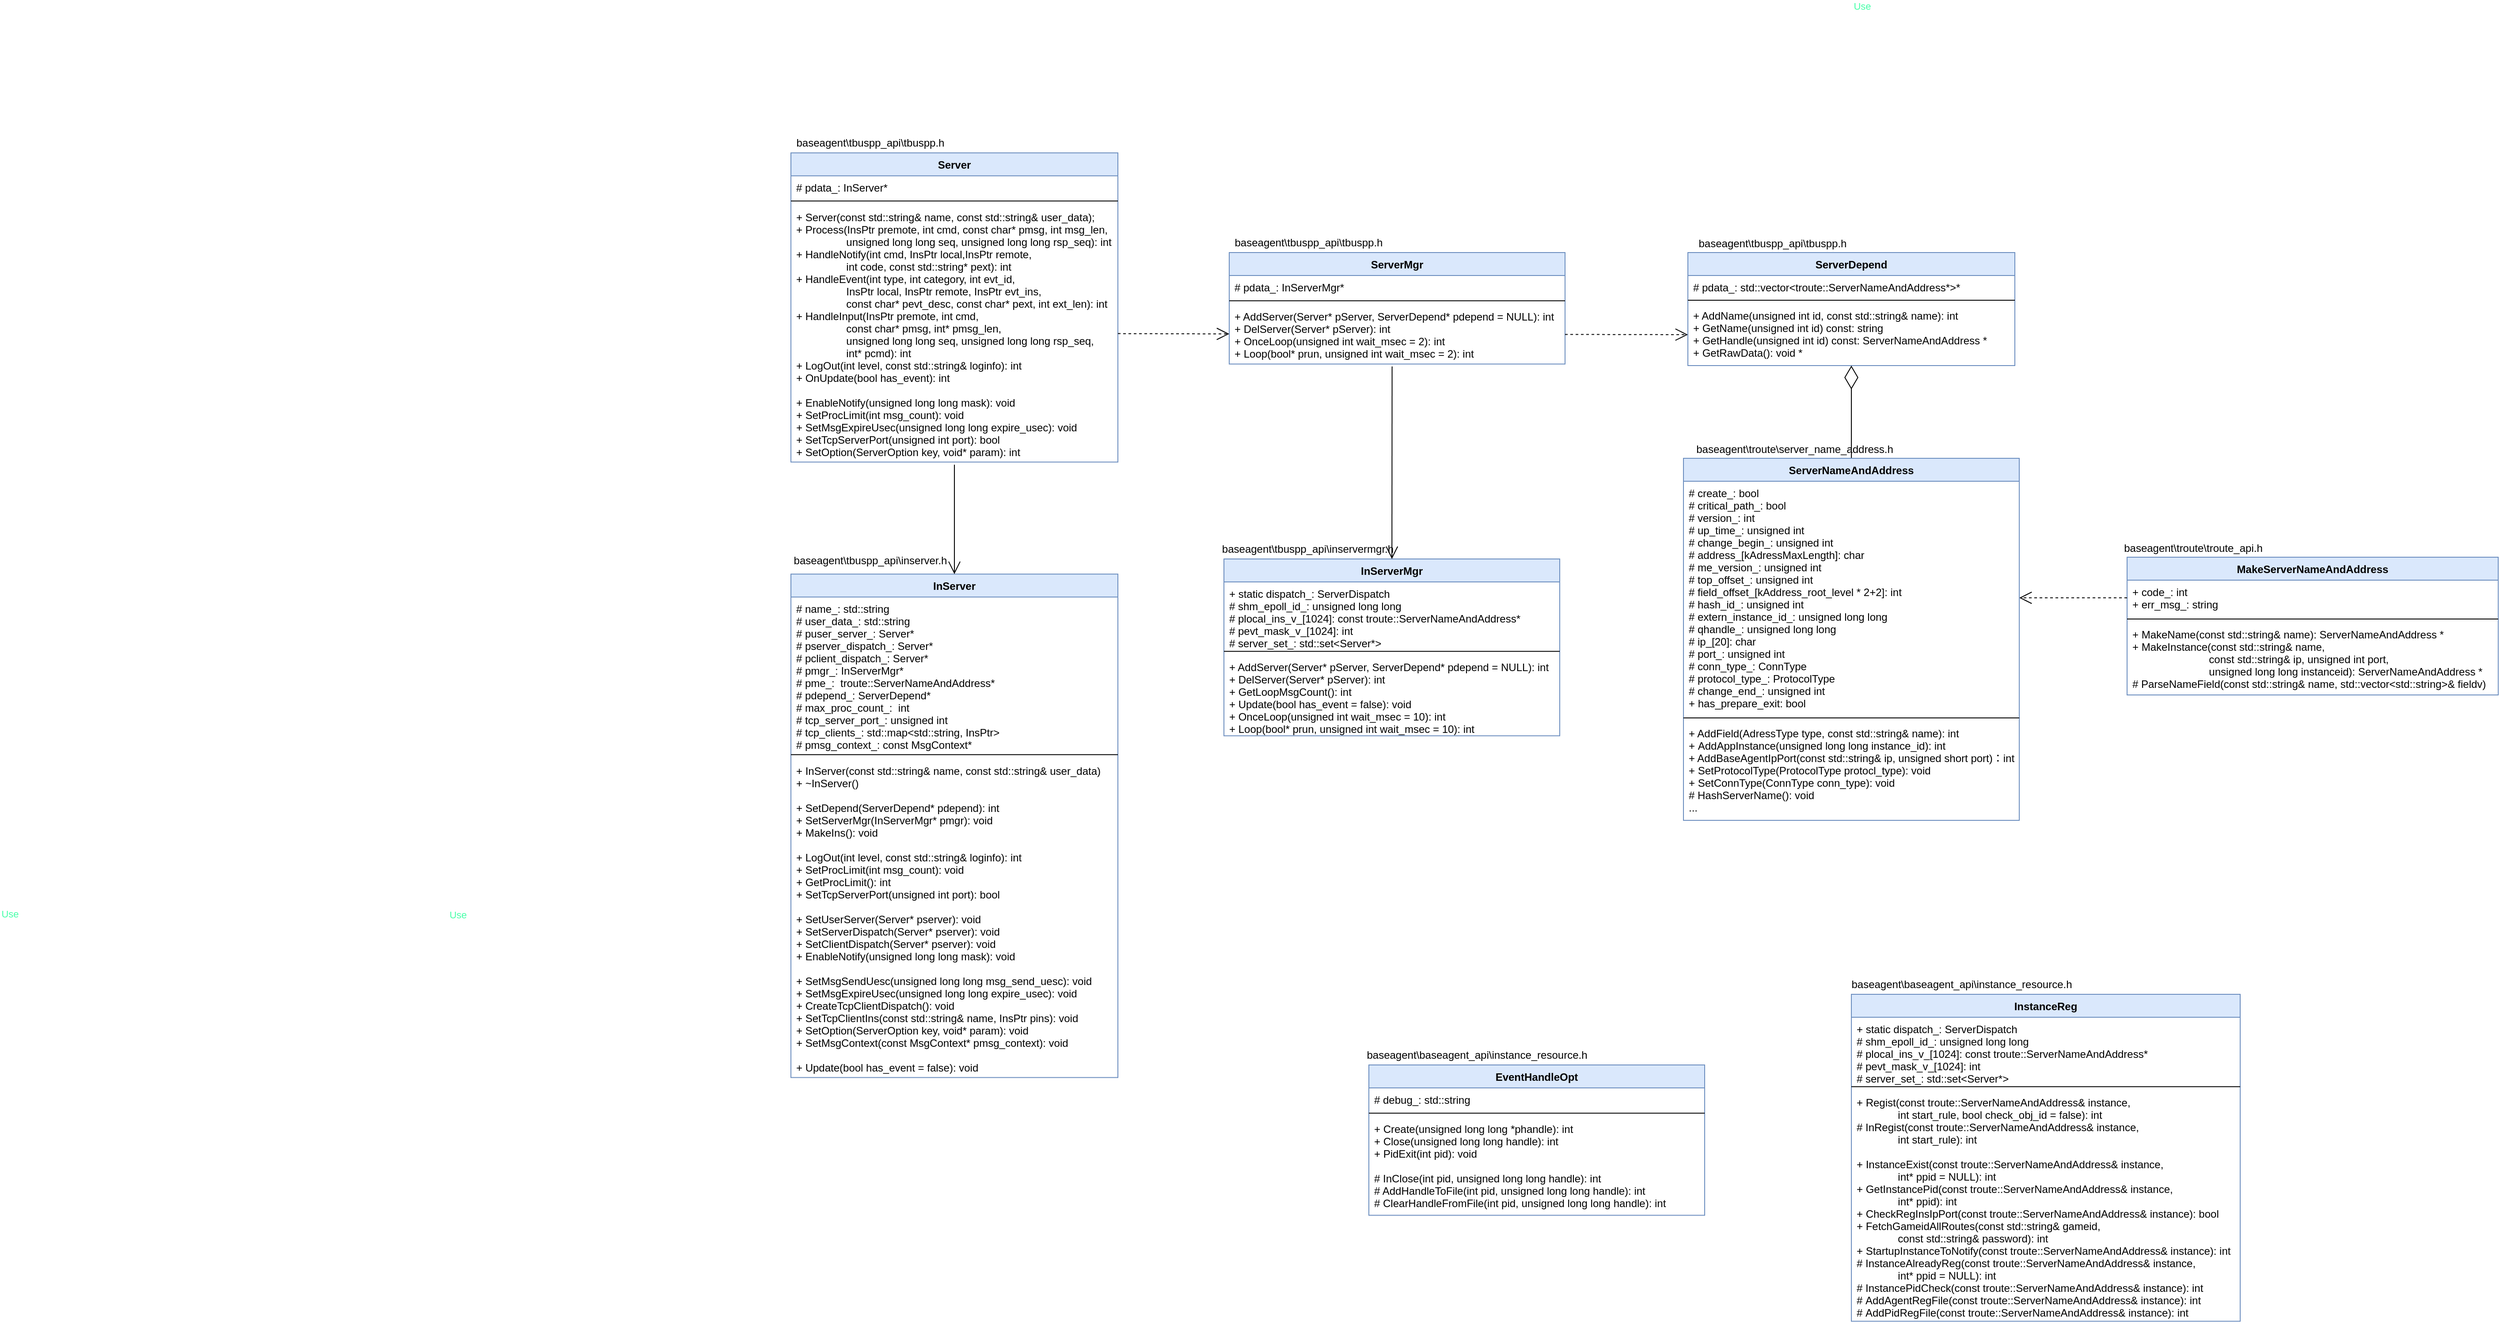 <mxfile version="12.2.9" type="github" pages="1">
  <diagram id="DeTcR2ddXe0aXChrnhDB" name="Page-1">
    <mxGraphModel dx="1635" dy="1588" grid="1" gridSize="10" guides="1" tooltips="1" connect="1" arrows="1" fold="1" page="1" pageScale="1" pageWidth="827" pageHeight="1169" math="0" shadow="0">
      <root>
        <mxCell id="0"/>
        <mxCell id="1" parent="0"/>
        <mxCell id="Zlj-ud3cJdW0BJ65da6C-6" value="" style="group" parent="1" vertex="1" connectable="0">
          <mxGeometry x="1641" y="383" width="370" height="148" as="geometry"/>
        </mxCell>
        <mxCell id="juWBPiS8LpCrzN6CJ-U1-1" value="ServerDepend" style="swimlane;fontStyle=1;align=center;verticalAlign=top;childLayout=stackLayout;horizontal=1;startSize=26;horizontalStack=0;resizeParent=1;resizeParentMax=0;resizeLast=0;collapsible=1;marginBottom=0;fillColor=#dae8fc;strokeColor=#6c8ebf;" parent="Zlj-ud3cJdW0BJ65da6C-6" vertex="1">
          <mxGeometry x="-6" y="20" width="370" height="128" as="geometry"/>
        </mxCell>
        <mxCell id="juWBPiS8LpCrzN6CJ-U1-2" value="# pdata_: std::vector&lt;troute::ServerNameAndAddress*&gt;*" style="text;align=left;verticalAlign=top;spacingLeft=4;spacingRight=4;overflow=hidden;rotatable=0;points=[[0,0.5],[1,0.5]];portConstraint=eastwest;" parent="juWBPiS8LpCrzN6CJ-U1-1" vertex="1">
          <mxGeometry y="26" width="370" height="24" as="geometry"/>
        </mxCell>
        <mxCell id="juWBPiS8LpCrzN6CJ-U1-3" value="" style="line;strokeWidth=1;fillColor=none;align=left;verticalAlign=middle;spacingTop=-1;spacingLeft=3;spacingRight=3;rotatable=0;labelPosition=right;points=[];portConstraint=eastwest;" parent="juWBPiS8LpCrzN6CJ-U1-1" vertex="1">
          <mxGeometry y="50" width="370" height="8" as="geometry"/>
        </mxCell>
        <mxCell id="juWBPiS8LpCrzN6CJ-U1-4" value="+ AddName(unsigned int id, const std::string&amp; name): int &#xa;+ GetName(unsigned int id) const: string&#xa;+ GetHandle(unsigned int id) const: ServerNameAndAddress *&#xa;+ GetRawData(): void *" style="text;align=left;verticalAlign=top;spacingLeft=4;spacingRight=4;overflow=hidden;rotatable=0;points=[[0,0.5],[1,0.5]];portConstraint=eastwest;" parent="juWBPiS8LpCrzN6CJ-U1-1" vertex="1">
          <mxGeometry y="58" width="370" height="70" as="geometry"/>
        </mxCell>
        <mxCell id="juWBPiS8LpCrzN6CJ-U1-5" value="baseagent\tbuspp_api\tbuspp.h" style="text;html=1;strokeColor=none;fillColor=none;align=center;verticalAlign=middle;whiteSpace=wrap;rounded=0;" parent="Zlj-ud3cJdW0BJ65da6C-6" vertex="1">
          <mxGeometry width="180" height="20" as="geometry"/>
        </mxCell>
        <mxCell id="Zlj-ud3cJdW0BJ65da6C-8" value="" style="group" parent="1" vertex="1" connectable="0">
          <mxGeometry x="2122" y="728" width="430" height="170" as="geometry"/>
        </mxCell>
        <mxCell id="Zlj-ud3cJdW0BJ65da6C-1" value="MakeServerNameAndAddress" style="swimlane;fontStyle=1;align=center;verticalAlign=top;childLayout=stackLayout;horizontal=1;startSize=26;horizontalStack=0;resizeParent=1;resizeParentMax=0;resizeLast=0;collapsible=1;marginBottom=0;fillColor=#dae8fc;strokeColor=#6c8ebf;" parent="Zlj-ud3cJdW0BJ65da6C-8" vertex="1">
          <mxGeometry x="10" y="20" width="420" height="156" as="geometry"/>
        </mxCell>
        <mxCell id="Zlj-ud3cJdW0BJ65da6C-2" value="+ code_: int&#xa;+ err_msg_: string" style="text;align=left;verticalAlign=top;spacingLeft=4;spacingRight=4;overflow=hidden;rotatable=0;points=[[0,0.5],[1,0.5]];portConstraint=eastwest;" parent="Zlj-ud3cJdW0BJ65da6C-1" vertex="1">
          <mxGeometry y="26" width="420" height="40" as="geometry"/>
        </mxCell>
        <mxCell id="Zlj-ud3cJdW0BJ65da6C-3" value="" style="line;strokeWidth=1;fillColor=none;align=left;verticalAlign=middle;spacingTop=-1;spacingLeft=3;spacingRight=3;rotatable=0;labelPosition=right;points=[];portConstraint=eastwest;" parent="Zlj-ud3cJdW0BJ65da6C-1" vertex="1">
          <mxGeometry y="66" width="420" height="8" as="geometry"/>
        </mxCell>
        <mxCell id="Zlj-ud3cJdW0BJ65da6C-4" value="+ MakeName(const std::string&amp; name): ServerNameAndAddress *&#xa;+ MakeInstance(const std::string&amp; name, &#xa;                          const std::string&amp; ip, unsigned int port, &#xa;                          unsigned long long instanceid): ServerNameAndAddress *&#xa;# ParseNameField(const std::string&amp; name, std::vector&lt;std::string&gt;&amp; fieldv)" style="text;align=left;verticalAlign=top;spacingLeft=4;spacingRight=4;overflow=hidden;rotatable=0;points=[[0,0.5],[1,0.5]];portConstraint=eastwest;" parent="Zlj-ud3cJdW0BJ65da6C-1" vertex="1">
          <mxGeometry y="74" width="420" height="82" as="geometry"/>
        </mxCell>
        <mxCell id="Zlj-ud3cJdW0BJ65da6C-5" value="baseagent\troute\troute_api.h" style="text;html=1;strokeColor=none;fillColor=none;align=center;verticalAlign=middle;whiteSpace=wrap;rounded=0;" parent="Zlj-ud3cJdW0BJ65da6C-8" vertex="1">
          <mxGeometry width="170" height="20" as="geometry"/>
        </mxCell>
        <mxCell id="Zlj-ud3cJdW0BJ65da6C-9" value="Use" style="endArrow=open;endSize=12;dashed=1;html=1;fontColor=#45FFA8;exitX=0;exitY=0.5;exitDx=0;exitDy=0;entryX=1;entryY=0.5;entryDx=0;entryDy=0;" parent="1" source="Zlj-ud3cJdW0BJ65da6C-2" target="juWBPiS8LpCrzN6CJ-U1-17" edge="1">
          <mxGeometry x="-1" y="-587" width="160" relative="1" as="geometry">
            <mxPoint x="1550" y="720" as="sourcePoint"/>
            <mxPoint x="1630" y="720" as="targetPoint"/>
            <mxPoint x="-300" y="-83" as="offset"/>
          </mxGeometry>
        </mxCell>
        <mxCell id="Zlj-ud3cJdW0BJ65da6C-16" value="" style="endArrow=diamondThin;endFill=0;endSize=24;html=1;fontColor=#45FFA8;exitX=0.5;exitY=0;exitDx=0;exitDy=0;" parent="1" source="juWBPiS8LpCrzN6CJ-U1-16" target="juWBPiS8LpCrzN6CJ-U1-4" edge="1">
          <mxGeometry width="160" relative="1" as="geometry">
            <mxPoint x="1961" y="540" as="sourcePoint"/>
            <mxPoint x="1961" y="636" as="targetPoint"/>
          </mxGeometry>
        </mxCell>
        <mxCell id="Zlj-ud3cJdW0BJ65da6C-17" value="" style="group" parent="1" vertex="1" connectable="0">
          <mxGeometry x="620" y="267" width="370" height="373.071" as="geometry"/>
        </mxCell>
        <mxCell id="Zlj-ud3cJdW0BJ65da6C-18" value="Server" style="swimlane;fontStyle=1;align=center;verticalAlign=top;childLayout=stackLayout;horizontal=1;startSize=26;horizontalStack=0;resizeParent=1;resizeParentMax=0;resizeLast=0;collapsible=1;marginBottom=0;fillColor=#dae8fc;strokeColor=#6c8ebf;" parent="Zlj-ud3cJdW0BJ65da6C-17" vertex="1">
          <mxGeometry y="23.071" width="370" height="350.229" as="geometry"/>
        </mxCell>
        <mxCell id="Zlj-ud3cJdW0BJ65da6C-19" value="# pdata_: InServer*" style="text;align=left;verticalAlign=top;spacingLeft=4;spacingRight=4;overflow=hidden;rotatable=0;points=[[0,0.5],[1,0.5]];portConstraint=eastwest;" parent="Zlj-ud3cJdW0BJ65da6C-18" vertex="1">
          <mxGeometry y="26" width="370" height="24" as="geometry"/>
        </mxCell>
        <mxCell id="Zlj-ud3cJdW0BJ65da6C-20" value="" style="line;strokeWidth=1;fillColor=none;align=left;verticalAlign=middle;spacingTop=-1;spacingLeft=3;spacingRight=3;rotatable=0;labelPosition=right;points=[];portConstraint=eastwest;" parent="Zlj-ud3cJdW0BJ65da6C-18" vertex="1">
          <mxGeometry y="50" width="370" height="9.229" as="geometry"/>
        </mxCell>
        <mxCell id="Zlj-ud3cJdW0BJ65da6C-21" value="+ Server(const std::string&amp; name, const std::string&amp; user_data);&#xa;+ Process(InsPtr premote, int cmd, const char* pmsg, int msg_len,&#xa;                 unsigned long long seq, unsigned long long rsp_seq): int &#xa;+ HandleNotify(int cmd, InsPtr local,InsPtr remote,&#xa;                 int code, const std::string* pext): int&#xa;+ HandleEvent(int type, int category, int evt_id,&#xa;                 InsPtr local, InsPtr remote, InsPtr evt_ins,&#xa;                 const char* pevt_desc, const char* pext, int ext_len): int&#xa;+ HandleInput(InsPtr premote, int cmd, &#xa;                 const char* pmsg, int* pmsg_len,&#xa;                 unsigned long long seq, unsigned long long rsp_seq, &#xa;                 int* pcmd): int&#xa;+ LogOut(int level, const std::string&amp; loginfo): int&#xa;+ OnUpdate(bool has_event): int&#xa;&#xa;+ EnableNotify(unsigned long long mask): void&#xa;+ SetProcLimit(int msg_count): void&#xa;+ SetMsgExpireUsec(unsigned long long expire_usec): void&#xa;+ SetTcpServerPort(unsigned int port): bool&#xa;+ SetOption(ServerOption key, void* param): int" style="text;align=left;verticalAlign=top;spacingLeft=4;spacingRight=4;overflow=hidden;rotatable=0;points=[[0,0.5],[1,0.5]];portConstraint=eastwest;" parent="Zlj-ud3cJdW0BJ65da6C-18" vertex="1">
          <mxGeometry y="59.229" width="370" height="291" as="geometry"/>
        </mxCell>
        <mxCell id="Zlj-ud3cJdW0BJ65da6C-22" value="baseagent\tbuspp_api\tbuspp.h" style="text;html=1;strokeColor=none;fillColor=none;align=center;verticalAlign=middle;whiteSpace=wrap;rounded=0;" parent="Zlj-ud3cJdW0BJ65da6C-17" vertex="1">
          <mxGeometry width="180" height="23.071" as="geometry"/>
        </mxCell>
        <mxCell id="Zlj-ud3cJdW0BJ65da6C-35" value="" style="group" parent="1" vertex="1" connectable="0">
          <mxGeometry x="1116" y="380" width="380" height="149.229" as="geometry"/>
        </mxCell>
        <mxCell id="Zlj-ud3cJdW0BJ65da6C-30" value="ServerMgr" style="swimlane;fontStyle=1;align=center;verticalAlign=top;childLayout=stackLayout;horizontal=1;startSize=26;horizontalStack=0;resizeParent=1;resizeParentMax=0;resizeLast=0;collapsible=1;marginBottom=0;fillColor=#dae8fc;strokeColor=#6c8ebf;" parent="Zlj-ud3cJdW0BJ65da6C-35" vertex="1">
          <mxGeometry y="23" width="380" height="126.229" as="geometry"/>
        </mxCell>
        <mxCell id="Zlj-ud3cJdW0BJ65da6C-31" value="# pdata_: InServerMgr*" style="text;align=left;verticalAlign=top;spacingLeft=4;spacingRight=4;overflow=hidden;rotatable=0;points=[[0,0.5],[1,0.5]];portConstraint=eastwest;" parent="Zlj-ud3cJdW0BJ65da6C-30" vertex="1">
          <mxGeometry y="26" width="380" height="24" as="geometry"/>
        </mxCell>
        <mxCell id="Zlj-ud3cJdW0BJ65da6C-32" value="" style="line;strokeWidth=1;fillColor=none;align=left;verticalAlign=middle;spacingTop=-1;spacingLeft=3;spacingRight=3;rotatable=0;labelPosition=right;points=[];portConstraint=eastwest;" parent="Zlj-ud3cJdW0BJ65da6C-30" vertex="1">
          <mxGeometry y="50" width="380" height="9.229" as="geometry"/>
        </mxCell>
        <mxCell id="Zlj-ud3cJdW0BJ65da6C-33" value="+ AddServer(Server* pServer, ServerDepend* pdepend = NULL): int &#xa;+ DelServer(Server* pServer): int&#xa;+ OnceLoop(unsigned int wait_msec = 2): int&#xa;+ Loop(bool* prun, unsigned int wait_msec = 2): int" style="text;align=left;verticalAlign=top;spacingLeft=4;spacingRight=4;overflow=hidden;rotatable=0;points=[[0,0.5],[1,0.5]];portConstraint=eastwest;" parent="Zlj-ud3cJdW0BJ65da6C-30" vertex="1">
          <mxGeometry y="59.229" width="380" height="67" as="geometry"/>
        </mxCell>
        <mxCell id="Zlj-ud3cJdW0BJ65da6C-34" value="baseagent\tbuspp_api\tbuspp.h" style="text;html=1;strokeColor=none;fillColor=none;align=center;verticalAlign=middle;whiteSpace=wrap;rounded=0;" parent="Zlj-ud3cJdW0BJ65da6C-35" vertex="1">
          <mxGeometry width="180" height="23.071" as="geometry"/>
        </mxCell>
        <mxCell id="Zlj-ud3cJdW0BJ65da6C-37" value="InServerMgr" style="swimlane;fontStyle=1;align=center;verticalAlign=top;childLayout=stackLayout;horizontal=1;startSize=26;horizontalStack=0;resizeParent=1;resizeParentMax=0;resizeLast=0;collapsible=1;marginBottom=0;fillColor=#dae8fc;strokeColor=#6c8ebf;" parent="1" vertex="1">
          <mxGeometry x="1110" y="750" width="380" height="200.229" as="geometry"/>
        </mxCell>
        <mxCell id="Zlj-ud3cJdW0BJ65da6C-38" value="+ static dispatch_: ServerDispatch &#xa;# shm_epoll_id_: unsigned long long&#xa;# plocal_ins_v_[1024]: const troute::ServerNameAndAddress*&#xa;# pevt_mask_v_[1024]: int&#xa;# server_set_: std::set&lt;Server*&gt; &#xa;" style="text;align=left;verticalAlign=top;spacingLeft=4;spacingRight=4;overflow=hidden;rotatable=0;points=[[0,0.5],[1,0.5]];portConstraint=eastwest;" parent="Zlj-ud3cJdW0BJ65da6C-37" vertex="1">
          <mxGeometry y="26" width="380" height="74" as="geometry"/>
        </mxCell>
        <mxCell id="Zlj-ud3cJdW0BJ65da6C-39" value="" style="line;strokeWidth=1;fillColor=none;align=left;verticalAlign=middle;spacingTop=-1;spacingLeft=3;spacingRight=3;rotatable=0;labelPosition=right;points=[];portConstraint=eastwest;" parent="Zlj-ud3cJdW0BJ65da6C-37" vertex="1">
          <mxGeometry y="100" width="380" height="9.229" as="geometry"/>
        </mxCell>
        <mxCell id="Zlj-ud3cJdW0BJ65da6C-40" value="+ AddServer(Server* pServer, ServerDepend* pdepend = NULL): int &#xa;+ DelServer(Server* pServer): int&#xa;+ GetLoopMsgCount(): int&#xa;+ Update(bool has_event = false): void&#xa;+ OnceLoop(unsigned int wait_msec = 10): int&#xa;+ Loop(bool* prun, unsigned int wait_msec = 10): int" style="text;align=left;verticalAlign=top;spacingLeft=4;spacingRight=4;overflow=hidden;rotatable=0;points=[[0,0.5],[1,0.5]];portConstraint=eastwest;" parent="Zlj-ud3cJdW0BJ65da6C-37" vertex="1">
          <mxGeometry y="109.229" width="380" height="91" as="geometry"/>
        </mxCell>
        <mxCell id="Zlj-ud3cJdW0BJ65da6C-41" value="baseagent\tbuspp_api\inservermgr.h" style="text;html=1;strokeColor=none;fillColor=none;align=center;verticalAlign=middle;whiteSpace=wrap;rounded=0;" parent="1" vertex="1">
          <mxGeometry x="1100" y="727" width="210" height="23" as="geometry"/>
        </mxCell>
        <mxCell id="Zlj-ud3cJdW0BJ65da6C-24" value="InServer" style="swimlane;fontStyle=1;align=center;verticalAlign=top;childLayout=stackLayout;horizontal=1;startSize=26;horizontalStack=0;resizeParent=1;resizeParentMax=0;resizeLast=0;collapsible=1;marginBottom=0;fillColor=#dae8fc;strokeColor=#6c8ebf;" parent="1" vertex="1">
          <mxGeometry x="620" y="767.071" width="370" height="570.229" as="geometry"/>
        </mxCell>
        <mxCell id="Zlj-ud3cJdW0BJ65da6C-25" value="# name_: std::string&#xa;# user_data_: std::string &#xa;# puser_server_: Server* &#xa;# pserver_dispatch_: Server* &#xa;# pclient_dispatch_: Server* &#xa;# pmgr_: InServerMgr* &#xa;# pme_:  troute::ServerNameAndAddress* &#xa;# pdepend_: ServerDepend* &#xa;# max_proc_count_:  int&#xa;# tcp_server_port_: unsigned int &#xa;# tcp_clients_: std::map&lt;std::string, InsPtr&gt; &#xa;# pmsg_context_: const MsgContext* " style="text;align=left;verticalAlign=top;spacingLeft=4;spacingRight=4;overflow=hidden;rotatable=0;points=[[0,0.5],[1,0.5]];portConstraint=eastwest;" parent="Zlj-ud3cJdW0BJ65da6C-24" vertex="1">
          <mxGeometry y="26" width="370" height="174" as="geometry"/>
        </mxCell>
        <mxCell id="Zlj-ud3cJdW0BJ65da6C-26" value="" style="line;strokeWidth=1;fillColor=none;align=left;verticalAlign=middle;spacingTop=-1;spacingLeft=3;spacingRight=3;rotatable=0;labelPosition=right;points=[];portConstraint=eastwest;" parent="Zlj-ud3cJdW0BJ65da6C-24" vertex="1">
          <mxGeometry y="200" width="370" height="9.229" as="geometry"/>
        </mxCell>
        <mxCell id="Zlj-ud3cJdW0BJ65da6C-27" value="+ InServer(const std::string&amp; name, const std::string&amp; user_data)&#xa;+ ~InServer()&#xa;&#xa;+ SetDepend(ServerDepend* pdepend): int&#xa;+ SetServerMgr(InServerMgr* pmgr): void&#xa;+ MakeIns(): void&#xa;&#xa;+ LogOut(int level, const std::string&amp; loginfo): int&#xa;+ SetProcLimit(int msg_count): void&#xa;+ GetProcLimit(): int&#xa;+ SetTcpServerPort(unsigned int port): bool&#xa;&#xa;+ SetUserServer(Server* pserver): void&#xa;+ SetServerDispatch(Server* pserver): void&#xa;+ SetClientDispatch(Server* pserver): void &#xa;+ EnableNotify(unsigned long long mask): void &#xa;&#xa;+ SetMsgSendUesc(unsigned long long msg_send_uesc): void&#xa;+ SetMsgExpireUsec(unsigned long long expire_usec): void&#xa;+ CreateTcpClientDispatch(): void&#xa;+ SetTcpClientIns(const std::string&amp; name, InsPtr pins): void&#xa;+ SetOption(ServerOption key, void* param): void&#xa;+ SetMsgContext(const MsgContext* pmsg_context): void&#xa;&#xa;+ Update(bool has_event = false): void" style="text;align=left;verticalAlign=top;spacingLeft=4;spacingRight=4;overflow=hidden;rotatable=0;points=[[0,0.5],[1,0.5]];portConstraint=eastwest;" parent="Zlj-ud3cJdW0BJ65da6C-24" vertex="1">
          <mxGeometry y="209.229" width="370" height="361" as="geometry"/>
        </mxCell>
        <mxCell id="Zlj-ud3cJdW0BJ65da6C-28" value="baseagent\tbuspp_api\inserver.h" style="text;html=1;strokeColor=none;fillColor=none;align=center;verticalAlign=middle;whiteSpace=wrap;rounded=0;" parent="1" vertex="1">
          <mxGeometry x="620" y="740" width="180" height="23.071" as="geometry"/>
        </mxCell>
        <mxCell id="juWBPiS8LpCrzN6CJ-U1-11" value="baseagent\troute\server_name_address.h" style="text;html=1;strokeColor=none;fillColor=none;align=center;verticalAlign=middle;whiteSpace=wrap;rounded=0;" parent="1" vertex="1">
          <mxGeometry x="1641" y="616" width="230" height="20" as="geometry"/>
        </mxCell>
        <mxCell id="juWBPiS8LpCrzN6CJ-U1-16" value="ServerNameAndAddress" style="swimlane;fontStyle=1;align=center;verticalAlign=top;childLayout=stackLayout;horizontal=1;startSize=26;horizontalStack=0;resizeParent=1;resizeParentMax=0;resizeLast=0;collapsible=1;marginBottom=0;fillColor=#dae8fc;strokeColor=#6c8ebf;" parent="1" vertex="1">
          <mxGeometry x="1630" y="636" width="380" height="410" as="geometry"/>
        </mxCell>
        <mxCell id="juWBPiS8LpCrzN6CJ-U1-17" value="# create_: bool&#xa;# critical_path_: bool&#xa;# version_: int&#xa;# up_time_: unsigned int&#xa;# change_begin_: unsigned int&#xa;# address_[kAdressMaxLength]: char &#xa;# me_version_: unsigned int&#xa;# top_offset_: unsigned int&#xa;# field_offset_[kAddress_root_level * 2+2]: int&#xa;# hash_id_: unsigned int&#xa;# extern_instance_id_: unsigned long long&#xa;# qhandle_: unsigned long long&#xa;# ip_[20]: char&#xa;# port_: unsigned int&#xa;# conn_type_: ConnType&#xa;# protocol_type_: ProtocolType&#xa;# change_end_: unsigned int&#xa;+ has_prepare_exit: bool" style="text;align=left;verticalAlign=top;spacingLeft=4;spacingRight=4;overflow=hidden;rotatable=0;points=[[0,0.5],[1,0.5]];portConstraint=eastwest;fontColor=#000000;" parent="juWBPiS8LpCrzN6CJ-U1-16" vertex="1">
          <mxGeometry y="26" width="380" height="264" as="geometry"/>
        </mxCell>
        <mxCell id="juWBPiS8LpCrzN6CJ-U1-18" value="" style="line;strokeWidth=1;fillColor=none;align=left;verticalAlign=middle;spacingTop=-1;spacingLeft=3;spacingRight=3;rotatable=0;labelPosition=right;points=[];portConstraint=eastwest;" parent="juWBPiS8LpCrzN6CJ-U1-16" vertex="1">
          <mxGeometry y="290" width="380" height="8" as="geometry"/>
        </mxCell>
        <mxCell id="juWBPiS8LpCrzN6CJ-U1-19" value="+ AddField(AdressType type, const std::string&amp; name): int &#xa;+ AddAppInstance(unsigned long long instance_id): int&#xa;+ AddBaseAgentIpPort(const std::string&amp; ip, unsigned short port)：int&#xa;+ SetProtocolType(ProtocolType protocl_type): void&#xa;+ SetConnType(ConnType conn_type): void&#xa;# HashServerName(): void&#xa;..." style="text;align=left;verticalAlign=top;spacingLeft=4;spacingRight=4;overflow=hidden;rotatable=0;points=[[0,0.5],[1,0.5]];portConstraint=eastwest;" parent="juWBPiS8LpCrzN6CJ-U1-16" vertex="1">
          <mxGeometry y="298" width="380" height="112" as="geometry"/>
        </mxCell>
        <mxCell id="Zlj-ud3cJdW0BJ65da6C-44" value="" style="endArrow=open;endFill=1;endSize=12;html=1;fontColor=#45FFA8;exitX=0.5;exitY=1.01;exitDx=0;exitDy=0;exitPerimeter=0;entryX=0.5;entryY=0;entryDx=0;entryDy=0;" parent="1" source="Zlj-ud3cJdW0BJ65da6C-21" target="Zlj-ud3cJdW0BJ65da6C-24" edge="1">
          <mxGeometry width="160" relative="1" as="geometry">
            <mxPoint x="840" y="680" as="sourcePoint"/>
            <mxPoint x="1000" y="680" as="targetPoint"/>
          </mxGeometry>
        </mxCell>
        <mxCell id="Zlj-ud3cJdW0BJ65da6C-45" value="" style="endArrow=open;endFill=1;endSize=12;html=1;fontColor=#45FFA8;exitX=0.485;exitY=1.041;exitDx=0;exitDy=0;exitPerimeter=0;" parent="1" source="Zlj-ud3cJdW0BJ65da6C-33" target="Zlj-ud3cJdW0BJ65da6C-37" edge="1">
          <mxGeometry width="160" relative="1" as="geometry">
            <mxPoint x="1308" y="512" as="sourcePoint"/>
            <mxPoint x="1307.5" y="659.571" as="targetPoint"/>
          </mxGeometry>
        </mxCell>
        <mxCell id="Zlj-ud3cJdW0BJ65da6C-46" value="EventHandleOpt" style="swimlane;fontStyle=1;align=center;verticalAlign=top;childLayout=stackLayout;horizontal=1;startSize=26;horizontalStack=0;resizeParent=1;resizeParentMax=0;resizeLast=0;collapsible=1;marginBottom=0;fillColor=#dae8fc;strokeColor=#6c8ebf;" parent="1" vertex="1">
          <mxGeometry x="1274" y="1323" width="380" height="170.229" as="geometry"/>
        </mxCell>
        <mxCell id="Zlj-ud3cJdW0BJ65da6C-47" value="# debug_: std::string" style="text;align=left;verticalAlign=top;spacingLeft=4;spacingRight=4;overflow=hidden;rotatable=0;points=[[0,0.5],[1,0.5]];portConstraint=eastwest;" parent="Zlj-ud3cJdW0BJ65da6C-46" vertex="1">
          <mxGeometry y="26" width="380" height="24" as="geometry"/>
        </mxCell>
        <mxCell id="Zlj-ud3cJdW0BJ65da6C-48" value="" style="line;strokeWidth=1;fillColor=none;align=left;verticalAlign=middle;spacingTop=-1;spacingLeft=3;spacingRight=3;rotatable=0;labelPosition=right;points=[];portConstraint=eastwest;" parent="Zlj-ud3cJdW0BJ65da6C-46" vertex="1">
          <mxGeometry y="50" width="380" height="9.229" as="geometry"/>
        </mxCell>
        <mxCell id="Zlj-ud3cJdW0BJ65da6C-49" value="+ Create(unsigned long long *phandle): int &#xa;+ Close(unsigned long long handle): int&#xa;+ PidExit(int pid): void&#xa;&#xa;# InClose(int pid, unsigned long long handle): int&#xa;# AddHandleToFile(int pid, unsigned long long handle): int&#xa;# ClearHandleFromFile(int pid, unsigned long long handle): int" style="text;align=left;verticalAlign=top;spacingLeft=4;spacingRight=4;overflow=hidden;rotatable=0;points=[[0,0.5],[1,0.5]];portConstraint=eastwest;" parent="Zlj-ud3cJdW0BJ65da6C-46" vertex="1">
          <mxGeometry y="59.229" width="380" height="111" as="geometry"/>
        </mxCell>
        <mxCell id="Zlj-ud3cJdW0BJ65da6C-50" value="baseagent\baseagent_api\instance_resource.h" style="text;html=1;strokeColor=none;fillColor=none;align=center;verticalAlign=middle;whiteSpace=wrap;rounded=0;" parent="1" vertex="1">
          <mxGeometry x="1264" y="1300" width="265" height="23" as="geometry"/>
        </mxCell>
        <mxCell id="Zlj-ud3cJdW0BJ65da6C-51" value="InstanceReg" style="swimlane;fontStyle=1;align=center;verticalAlign=top;childLayout=stackLayout;horizontal=1;startSize=26;horizontalStack=0;resizeParent=1;resizeParentMax=0;resizeLast=0;collapsible=1;marginBottom=0;fillColor=#dae8fc;strokeColor=#6c8ebf;" parent="1" vertex="1">
          <mxGeometry x="1820" y="1243" width="440" height="370.229" as="geometry"/>
        </mxCell>
        <mxCell id="Zlj-ud3cJdW0BJ65da6C-52" value="+ static dispatch_: ServerDispatch &#xa;# shm_epoll_id_: unsigned long long&#xa;# plocal_ins_v_[1024]: const troute::ServerNameAndAddress*&#xa;# pevt_mask_v_[1024]: int&#xa;# server_set_: std::set&lt;Server*&gt; &#xa;" style="text;align=left;verticalAlign=top;spacingLeft=4;spacingRight=4;overflow=hidden;rotatable=0;points=[[0,0.5],[1,0.5]];portConstraint=eastwest;" parent="Zlj-ud3cJdW0BJ65da6C-51" vertex="1">
          <mxGeometry y="26" width="440" height="74" as="geometry"/>
        </mxCell>
        <mxCell id="Zlj-ud3cJdW0BJ65da6C-53" value="" style="line;strokeWidth=1;fillColor=none;align=left;verticalAlign=middle;spacingTop=-1;spacingLeft=3;spacingRight=3;rotatable=0;labelPosition=right;points=[];portConstraint=eastwest;" parent="Zlj-ud3cJdW0BJ65da6C-51" vertex="1">
          <mxGeometry y="100" width="440" height="9.229" as="geometry"/>
        </mxCell>
        <mxCell id="Zlj-ud3cJdW0BJ65da6C-54" value="+ Regist(const troute::ServerNameAndAddress&amp; instance,&#xa;              int start_rule, bool check_obj_id = false): int&#xa;# InRegist(const troute::ServerNameAndAddress&amp; instance, &#xa;              int start_rule): int&#xa;&#xa;+ InstanceExist(const troute::ServerNameAndAddress&amp; instance, &#xa;              int* ppid = NULL): int&#xa;+ GetInstancePid(const troute::ServerNameAndAddress&amp; instance, &#xa;              int* ppid): int&#xa;+ CheckRegInsIpPort(const troute::ServerNameAndAddress&amp; instance): bool&#xa;+ FetchGameidAllRoutes(const std::string&amp; gameid, &#xa;              const std::string&amp; password): int&#xa;+ StartupInstanceToNotify(const troute::ServerNameAndAddress&amp; instance): int&#xa;# InstanceAlreadyReg(const troute::ServerNameAndAddress&amp; instance, &#xa;              int* ppid = NULL): int&#xa;# InstancePidCheck(const troute::ServerNameAndAddress&amp; instance): int&#xa;# AddAgentRegFile(const troute::ServerNameAndAddress&amp; instance): int&#xa;# AddPidRegFile(const troute::ServerNameAndAddress&amp; instance): int" style="text;align=left;verticalAlign=top;spacingLeft=4;spacingRight=4;overflow=hidden;rotatable=0;points=[[0,0.5],[1,0.5]];portConstraint=eastwest;" parent="Zlj-ud3cJdW0BJ65da6C-51" vertex="1">
          <mxGeometry y="109.229" width="440" height="261" as="geometry"/>
        </mxCell>
        <mxCell id="Zlj-ud3cJdW0BJ65da6C-55" value="baseagent\baseagent_api\instance_resource.h" style="text;html=1;strokeColor=none;fillColor=none;align=center;verticalAlign=middle;whiteSpace=wrap;rounded=0;" parent="1" vertex="1">
          <mxGeometry x="1820" y="1220" width="250" height="23" as="geometry"/>
        </mxCell>
        <mxCell id="Zlj-ud3cJdW0BJ65da6C-56" value="Use" style="endArrow=open;endSize=12;dashed=1;html=1;fontColor=#45FFA8;exitX=1;exitY=0.5;exitDx=0;exitDy=0;" parent="1" source="Zlj-ud3cJdW0BJ65da6C-21" target="Zlj-ud3cJdW0BJ65da6C-33" edge="1">
          <mxGeometry x="-1" y="-1412" width="160" relative="1" as="geometry">
            <mxPoint x="1000" y="470" as="sourcePoint"/>
            <mxPoint x="1080" y="470" as="targetPoint"/>
            <mxPoint x="-1250" y="-755" as="offset"/>
          </mxGeometry>
        </mxCell>
        <mxCell id="Zlj-ud3cJdW0BJ65da6C-57" value="Use" style="endArrow=open;endSize=12;dashed=1;html=1;fontColor=#45FFA8;exitX=1;exitY=0.5;exitDx=0;exitDy=0;entryX=0;entryY=0.5;entryDx=0;entryDy=0;" parent="1" source="Zlj-ud3cJdW0BJ65da6C-33" target="juWBPiS8LpCrzN6CJ-U1-4" edge="1">
          <mxGeometry x="-1" y="-1412" width="160" relative="1" as="geometry">
            <mxPoint x="1496" y="489.8" as="sourcePoint"/>
            <mxPoint x="1622" y="490.17" as="targetPoint"/>
            <mxPoint x="-1250" y="-755" as="offset"/>
          </mxGeometry>
        </mxCell>
      </root>
    </mxGraphModel>
  </diagram>
</mxfile>
